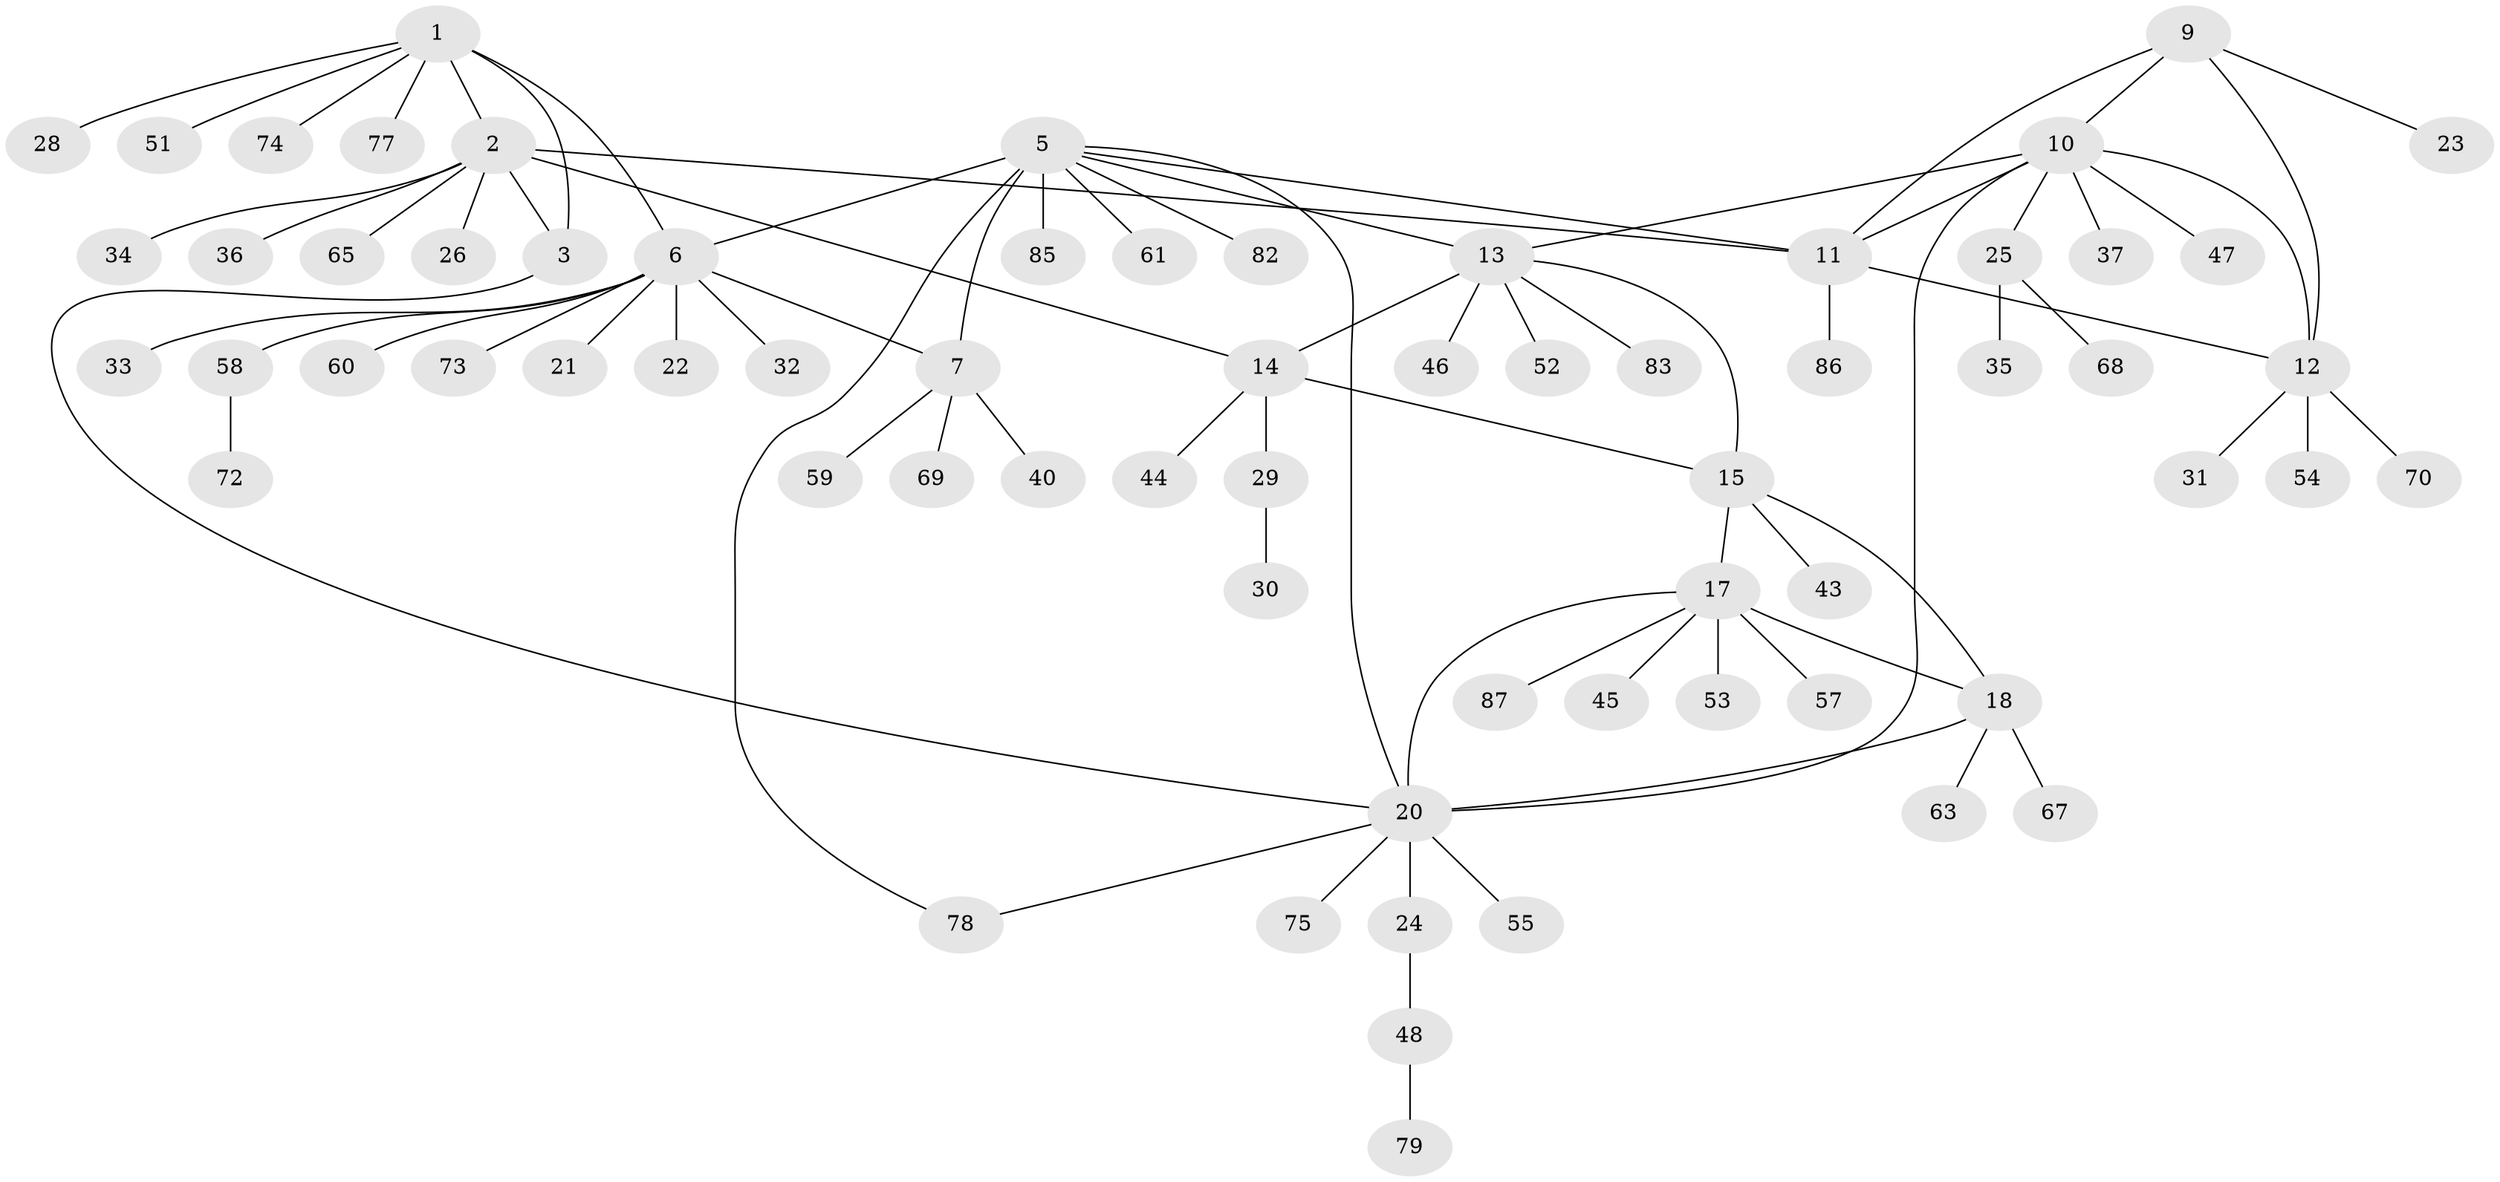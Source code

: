 // original degree distribution, {9: 0.04597701149425287, 4: 0.022988505747126436, 5: 0.034482758620689655, 8: 0.011494252873563218, 6: 0.04597701149425287, 12: 0.011494252873563218, 7: 0.034482758620689655, 3: 0.034482758620689655, 11: 0.011494252873563218, 1: 0.6436781609195402, 2: 0.10344827586206896}
// Generated by graph-tools (version 1.1) at 2025/11/02/27/25 16:11:37]
// undirected, 67 vertices, 81 edges
graph export_dot {
graph [start="1"]
  node [color=gray90,style=filled];
  1 [super="+39"];
  2 [super="+4"];
  3 [super="+76"];
  5 [super="+8"];
  6 [super="+38"];
  7 [super="+27"];
  9 [super="+42"];
  10 [super="+84"];
  11;
  12 [super="+81"];
  13 [super="+62"];
  14 [super="+16"];
  15 [super="+71"];
  17 [super="+64"];
  18 [super="+19"];
  20 [super="+66"];
  21;
  22;
  23;
  24;
  25 [super="+49"];
  26;
  28;
  29 [super="+56"];
  30 [super="+41"];
  31;
  32;
  33;
  34;
  35;
  36;
  37;
  40;
  43;
  44;
  45;
  46 [super="+50"];
  47;
  48;
  51;
  52;
  53;
  54;
  55;
  57;
  58;
  59;
  60;
  61;
  63;
  65;
  67;
  68;
  69;
  70;
  72;
  73;
  74;
  75;
  77;
  78;
  79 [super="+80"];
  82;
  83;
  85;
  86;
  87;
  1 -- 2 [weight=2];
  1 -- 3;
  1 -- 6;
  1 -- 28;
  1 -- 51;
  1 -- 74;
  1 -- 77;
  2 -- 3 [weight=2];
  2 -- 11;
  2 -- 65;
  2 -- 34;
  2 -- 36;
  2 -- 26;
  2 -- 14;
  3 -- 20;
  5 -- 6 [weight=2];
  5 -- 7 [weight=2];
  5 -- 11;
  5 -- 61;
  5 -- 78;
  5 -- 82;
  5 -- 20;
  5 -- 85;
  5 -- 13;
  6 -- 7;
  6 -- 21;
  6 -- 22;
  6 -- 32;
  6 -- 33;
  6 -- 58;
  6 -- 60;
  6 -- 73;
  7 -- 40;
  7 -- 59;
  7 -- 69;
  9 -- 10;
  9 -- 11;
  9 -- 12;
  9 -- 23;
  10 -- 11;
  10 -- 12;
  10 -- 13;
  10 -- 20;
  10 -- 25;
  10 -- 37;
  10 -- 47;
  11 -- 12;
  11 -- 86;
  12 -- 31;
  12 -- 54;
  12 -- 70;
  13 -- 14 [weight=2];
  13 -- 15;
  13 -- 46;
  13 -- 52;
  13 -- 83;
  14 -- 15 [weight=2];
  14 -- 29;
  14 -- 44;
  15 -- 17;
  15 -- 43;
  15 -- 18;
  17 -- 18 [weight=2];
  17 -- 20;
  17 -- 45;
  17 -- 53;
  17 -- 57;
  17 -- 87;
  18 -- 20 [weight=2];
  18 -- 63;
  18 -- 67;
  20 -- 24;
  20 -- 55;
  20 -- 75;
  20 -- 78;
  24 -- 48;
  25 -- 35;
  25 -- 68;
  29 -- 30;
  48 -- 79;
  58 -- 72;
}
